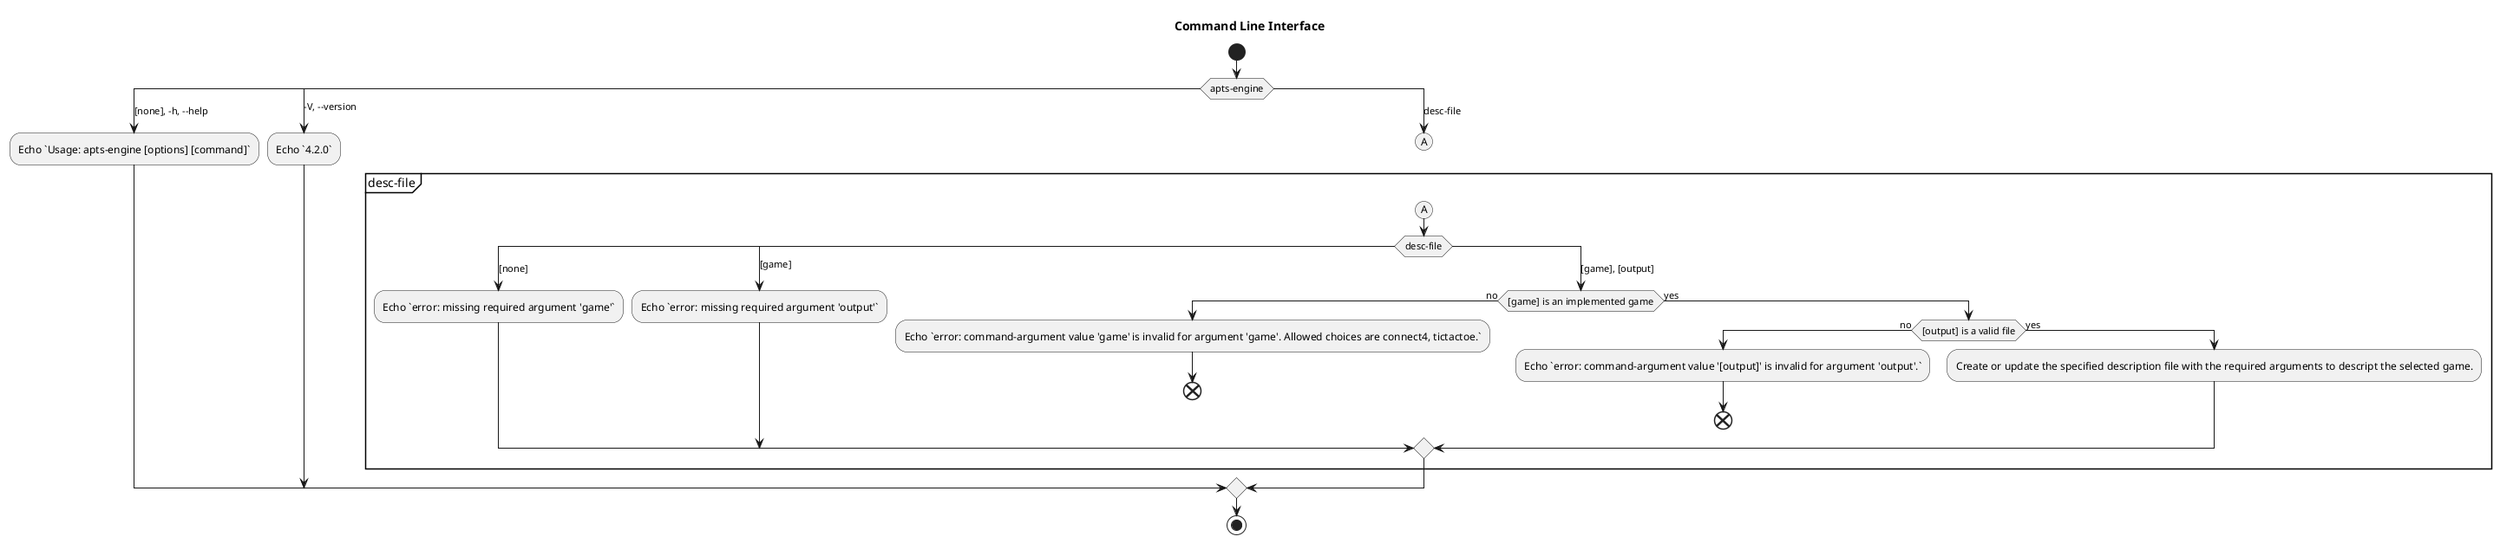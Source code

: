 @startuml cli
title Command Line Interface
!pragma useVerticalIf on
skinparam ConditionEndStyle hline

!$version = "4.2.0"
!$games = "connect4, tictactoe"

start

switch (apts-engine) 
  case ([none], -h, --help)
    :Echo `Usage: apts-engine [options] [command]`;

  case (-V, --version)
    :Echo `$version`;

  case (desc-file)
    (A)
  detach

  ' ========================

  partition desc-file {
    (A)
    switch (desc-file)

    case ([none])
      :Echo `error: missing required argument 'game'`;

    case ([game])
      :Echo `error: missing required argument 'output'`;  

    case ([game], [output])
      if ([game] is an implemented game) then(no)
        :Echo `error: command-argument value 'game' is invalid for argument 'game'. Allowed choices are $games.`;
        end
      else (yes)
        if ([output] is a valid file) then(no)
          :Echo `error: command-argument value '[output]' is invalid for argument 'output'.`;
          end
        else (yes)
          :Create or update the specified description file with the required arguments to descript the selected game.;
        endif
      endif

    endswitch
  }

endswitch
stop

@enduml
